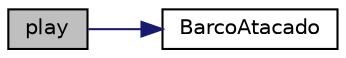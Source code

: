 digraph "play"
{
  edge [fontname="Helvetica",fontsize="10",labelfontname="Helvetica",labelfontsize="10"];
  node [fontname="Helvetica",fontsize="10",shape=record];
  rankdir="LR";
  Node34 [label="play",height=0.2,width=0.4,color="black", fillcolor="grey75", style="filled", fontcolor="black"];
  Node34 -> Node35 [color="midnightblue",fontsize="10",style="solid",fontname="Helvetica"];
  Node35 [label="BarcoAtacado",height=0.2,width=0.4,color="black", fillcolor="white", style="filled",URL="$funciones_8c.html#a239d2a4d17c05ed3c75c7355fe010abb"];
}
